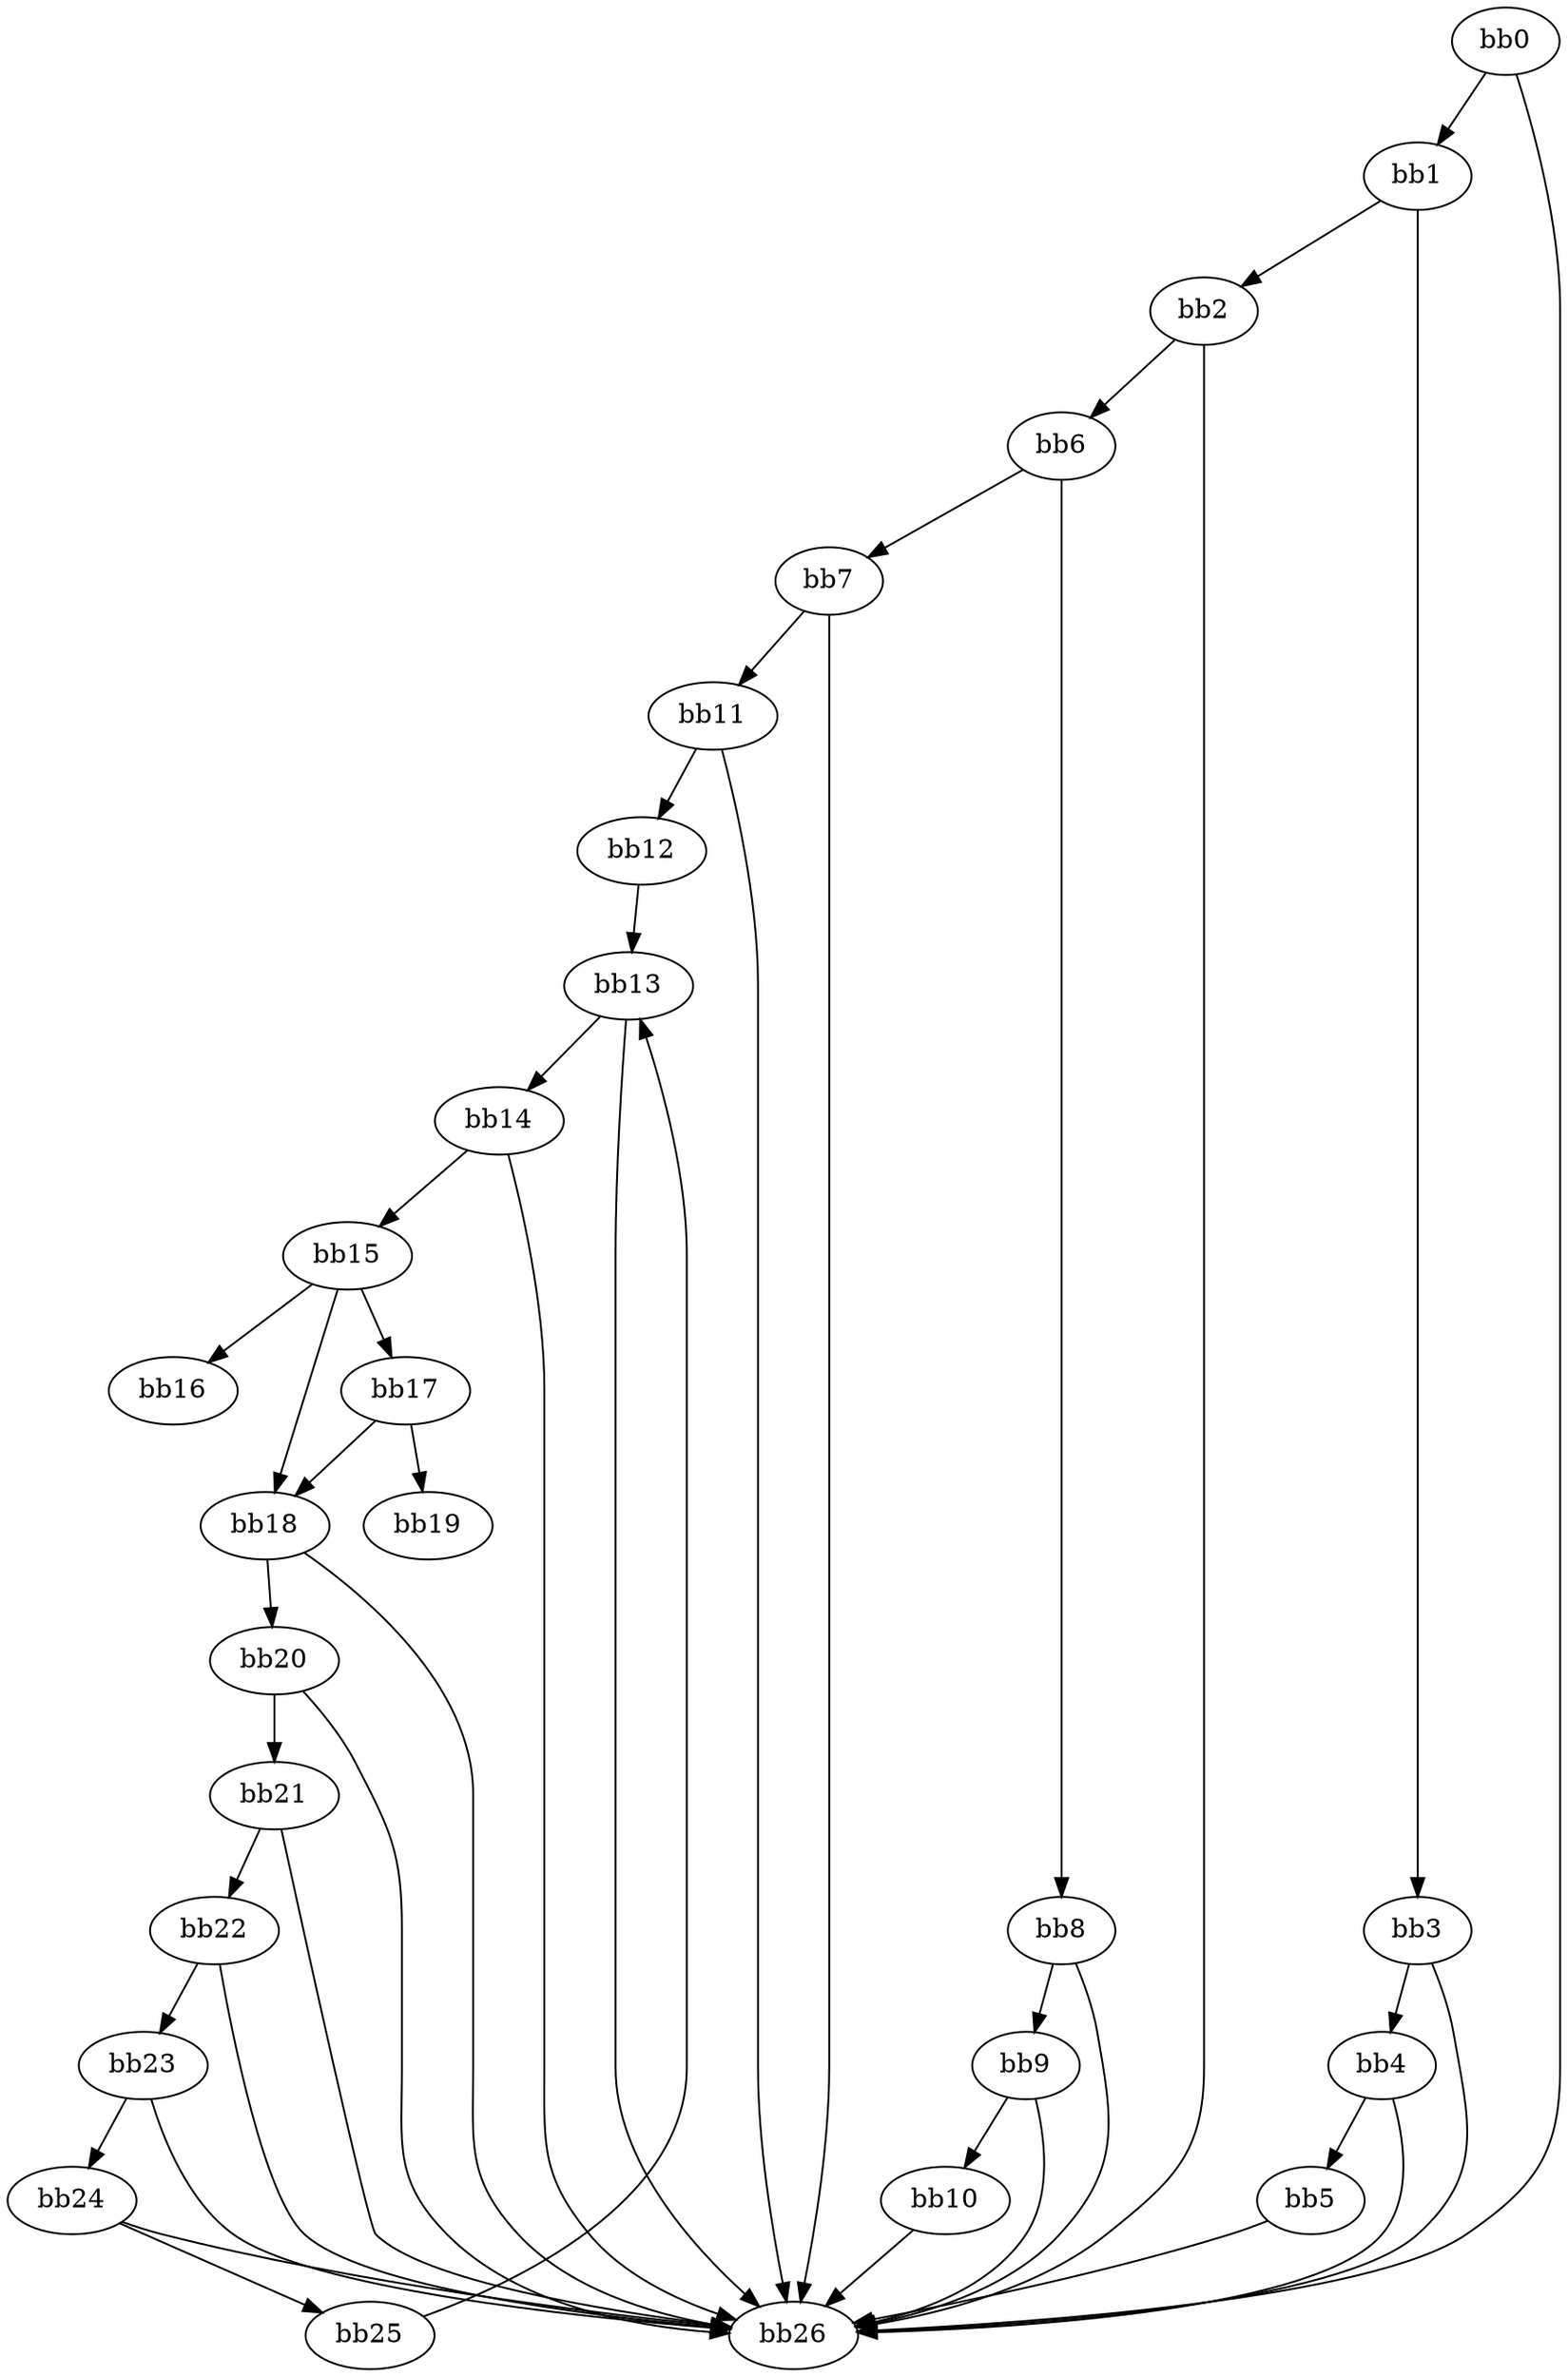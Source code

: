 digraph {
    0 [ label = "bb0\l" ]
    1 [ label = "bb1\l" ]
    2 [ label = "bb2\l" ]
    3 [ label = "bb3\l" ]
    4 [ label = "bb4\l" ]
    5 [ label = "bb5\l" ]
    6 [ label = "bb6\l" ]
    7 [ label = "bb7\l" ]
    8 [ label = "bb8\l" ]
    9 [ label = "bb9\l" ]
    10 [ label = "bb10\l" ]
    11 [ label = "bb11\l" ]
    12 [ label = "bb12\l" ]
    13 [ label = "bb13\l" ]
    14 [ label = "bb14\l" ]
    15 [ label = "bb15\l" ]
    16 [ label = "bb16\l" ]
    17 [ label = "bb17\l" ]
    18 [ label = "bb18\l" ]
    19 [ label = "bb19\l" ]
    20 [ label = "bb20\l" ]
    21 [ label = "bb21\l" ]
    22 [ label = "bb22\l" ]
    23 [ label = "bb23\l" ]
    24 [ label = "bb24\l" ]
    25 [ label = "bb25\l" ]
    26 [ label = "bb26\l" ]
    0 -> 1 [ ]
    0 -> 26 [ ]
    1 -> 2 [ ]
    1 -> 3 [ ]
    2 -> 6 [ ]
    2 -> 26 [ ]
    3 -> 4 [ ]
    3 -> 26 [ ]
    4 -> 5 [ ]
    4 -> 26 [ ]
    5 -> 26 [ ]
    6 -> 7 [ ]
    6 -> 8 [ ]
    7 -> 11 [ ]
    7 -> 26 [ ]
    8 -> 9 [ ]
    8 -> 26 [ ]
    9 -> 10 [ ]
    9 -> 26 [ ]
    10 -> 26 [ ]
    11 -> 12 [ ]
    11 -> 26 [ ]
    12 -> 13 [ ]
    13 -> 14 [ ]
    13 -> 26 [ ]
    14 -> 15 [ ]
    14 -> 26 [ ]
    15 -> 16 [ ]
    15 -> 17 [ ]
    15 -> 18 [ ]
    17 -> 18 [ ]
    17 -> 19 [ ]
    18 -> 20 [ ]
    18 -> 26 [ ]
    20 -> 21 [ ]
    20 -> 26 [ ]
    21 -> 22 [ ]
    21 -> 26 [ ]
    22 -> 23 [ ]
    22 -> 26 [ ]
    23 -> 24 [ ]
    23 -> 26 [ ]
    24 -> 25 [ ]
    24 -> 26 [ ]
    25 -> 13 [ ]
}

